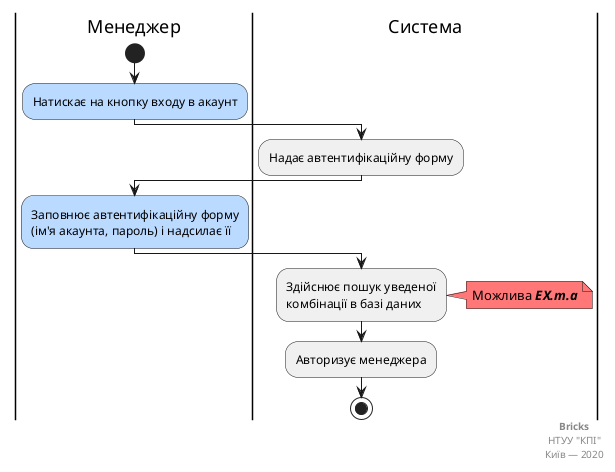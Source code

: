 @startuml

    |Менеджер|

        start;

        #bbdaff:Натискає на кнопку входу в акаунт;

    |Система|

        #f0f0f0:Надає автентифікаційну форму;
        
    |Менеджер|

        #bbdaff:Заповнює автентифікаційну форму
        (ім'я акаунта, пароль) і надсилає її;

    |Система|

        #f0f0f0:Здійснює пошук уведеної
        комбінації в базі даних;

        note right #f77
            Можлива <b><i>EX.m.a</i></b>
        end note

        #f0f0f0:Авторизує менеджера;

        stop;

    right footer
        <b>Bricks</b>
        НТУУ "КПІ"
        Київ — 2020
    end footer

@enduml